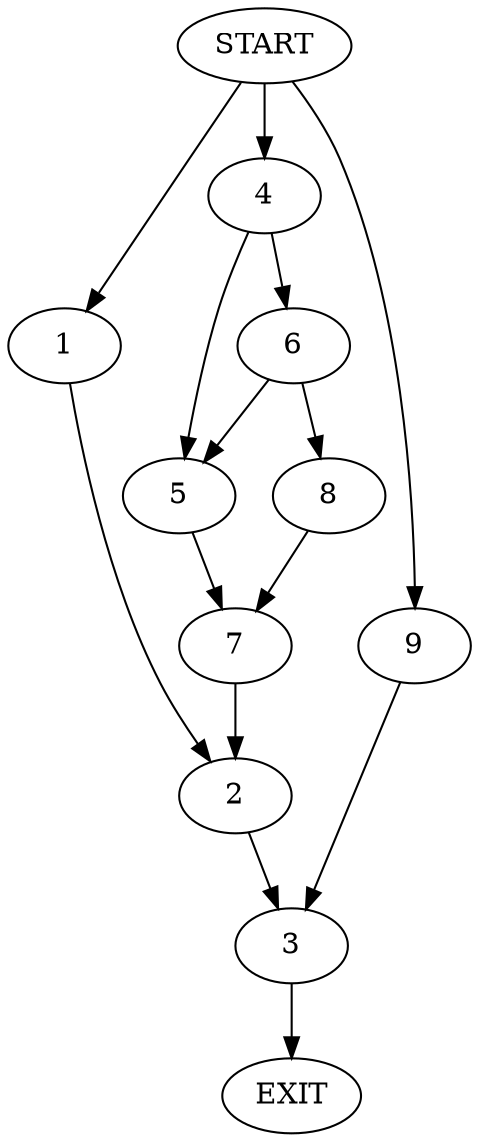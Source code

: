 digraph {
0 [label="START"]
10 [label="EXIT"]
0 -> 1
1 -> 2
2 -> 3
0 -> 4
4 -> 5
4 -> 6
5 -> 7
6 -> 5
6 -> 8
8 -> 7
7 -> 2
3 -> 10
0 -> 9
9 -> 3
}
